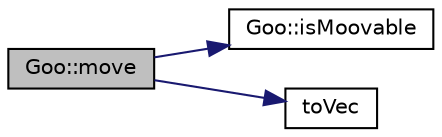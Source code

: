 digraph G
{
  edge [fontname="Helvetica",fontsize="10",labelfontname="Helvetica",labelfontsize="10"];
  node [fontname="Helvetica",fontsize="10",shape=record];
  rankdir="LR";
  Node1 [label="Goo::move",height=0.2,width=0.4,color="black", fillcolor="grey75", style="filled" fontcolor="black"];
  Node1 -> Node2 [color="midnightblue",fontsize="10",style="solid",fontname="Helvetica"];
  Node2 [label="Goo::isMoovable",height=0.2,width=0.4,color="black", fillcolor="white", style="filled",URL="$d5/d5d/classGoo.html#a6fd6362446ca9d74ca410f4e05e7d932"];
  Node1 -> Node3 [color="midnightblue",fontsize="10",style="solid",fontname="Helvetica"];
  Node3 [label="toVec",height=0.2,width=0.4,color="black", fillcolor="white", style="filled",URL="$d5/da5/tools_8h.html#a8dfdc7a5f23df015bdc2dd317531c528",tooltip="Convert a QPoint in a b2Vec2."];
}
